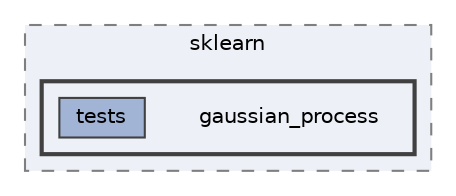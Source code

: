 digraph "/home/jam/Research/IRES-2025/dev/src/llm-scripts/testing/hypothesis-testing/hyp-env/lib/python3.12/site-packages/sklearn/gaussian_process"
{
 // LATEX_PDF_SIZE
  bgcolor="transparent";
  edge [fontname=Helvetica,fontsize=10,labelfontname=Helvetica,labelfontsize=10];
  node [fontname=Helvetica,fontsize=10,shape=box,height=0.2,width=0.4];
  compound=true
  subgraph clusterdir_95412a8f6746b9685e089ed9447bfec4 {
    graph [ bgcolor="#edf0f7", pencolor="grey50", label="sklearn", fontname=Helvetica,fontsize=10 style="filled,dashed", URL="dir_95412a8f6746b9685e089ed9447bfec4.html",tooltip=""]
  subgraph clusterdir_bb94b42bacc8bb89f759a38caef092fe {
    graph [ bgcolor="#edf0f7", pencolor="grey25", label="", fontname=Helvetica,fontsize=10 style="filled,bold", URL="dir_bb94b42bacc8bb89f759a38caef092fe.html",tooltip=""]
    dir_bb94b42bacc8bb89f759a38caef092fe [shape=plaintext, label="gaussian_process"];
  dir_1ea4d54d31872f8dac33033a9ef45b03 [label="tests", fillcolor="#a2b4d6", color="grey25", style="filled", URL="dir_1ea4d54d31872f8dac33033a9ef45b03.html",tooltip=""];
  }
  }
}
